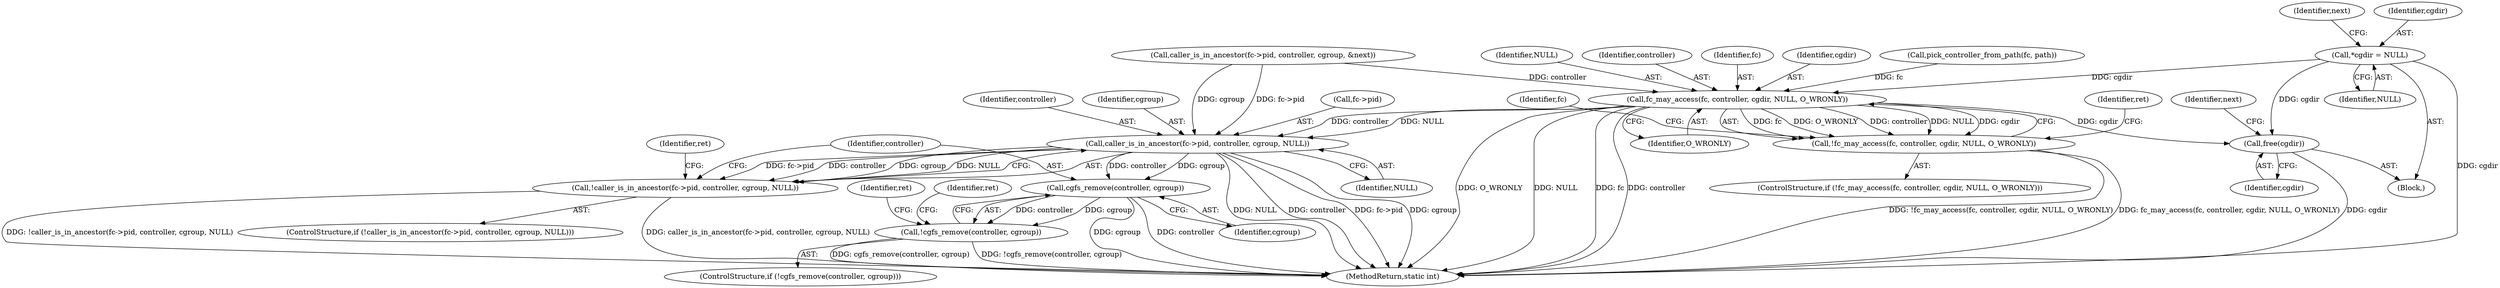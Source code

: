 digraph "0_lxcfs_a8b6c3e0537e90fba3c55910fd1b7229d54a60a7_4@pointer" {
"1000112" [label="(Call,*cgdir = NULL)"];
"1000196" [label="(Call,fc_may_access(fc, controller, cgdir, NULL, O_WRONLY))"];
"1000195" [label="(Call,!fc_may_access(fc, controller, cgdir, NULL, O_WRONLY))"];
"1000210" [label="(Call,caller_is_in_ancestor(fc->pid, controller, cgroup, NULL))"];
"1000209" [label="(Call,!caller_is_in_ancestor(fc->pid, controller, cgroup, NULL))"];
"1000225" [label="(Call,cgfs_remove(controller, cgroup))"];
"1000224" [label="(Call,!cgfs_remove(controller, cgroup))"];
"1000238" [label="(Call,free(cgdir))"];
"1000244" [label="(MethodReturn,static int)"];
"1000226" [label="(Identifier,controller)"];
"1000195" [label="(Call,!fc_may_access(fc, controller, cgdir, NULL, O_WRONLY))"];
"1000200" [label="(Identifier,NULL)"];
"1000235" [label="(Identifier,ret)"];
"1000227" [label="(Identifier,cgroup)"];
"1000118" [label="(Identifier,next)"];
"1000223" [label="(ControlStructure,if (!cgfs_remove(controller, cgroup)))"];
"1000113" [label="(Identifier,cgdir)"];
"1000216" [label="(Identifier,NULL)"];
"1000219" [label="(Identifier,ret)"];
"1000239" [label="(Identifier,cgdir)"];
"1000209" [label="(Call,!caller_is_in_ancestor(fc->pid, controller, cgroup, NULL))"];
"1000112" [label="(Call,*cgdir = NULL)"];
"1000198" [label="(Identifier,controller)"];
"1000230" [label="(Identifier,ret)"];
"1000197" [label="(Identifier,fc)"];
"1000211" [label="(Call,fc->pid)"];
"1000238" [label="(Call,free(cgdir))"];
"1000196" [label="(Call,fc_may_access(fc, controller, cgdir, NULL, O_WRONLY))"];
"1000199" [label="(Identifier,cgdir)"];
"1000102" [label="(Block,)"];
"1000201" [label="(Identifier,O_WRONLY)"];
"1000225" [label="(Call,cgfs_remove(controller, cgroup))"];
"1000241" [label="(Identifier,next)"];
"1000212" [label="(Identifier,fc)"];
"1000214" [label="(Identifier,controller)"];
"1000204" [label="(Identifier,ret)"];
"1000114" [label="(Identifier,NULL)"];
"1000224" [label="(Call,!cgfs_remove(controller, cgroup))"];
"1000130" [label="(Call,pick_controller_from_path(fc, path))"];
"1000166" [label="(Call,caller_is_in_ancestor(fc->pid, controller, cgroup, &next))"];
"1000208" [label="(ControlStructure,if (!caller_is_in_ancestor(fc->pid, controller, cgroup, NULL)))"];
"1000194" [label="(ControlStructure,if (!fc_may_access(fc, controller, cgdir, NULL, O_WRONLY)))"];
"1000210" [label="(Call,caller_is_in_ancestor(fc->pid, controller, cgroup, NULL))"];
"1000215" [label="(Identifier,cgroup)"];
"1000112" -> "1000102"  [label="AST: "];
"1000112" -> "1000114"  [label="CFG: "];
"1000113" -> "1000112"  [label="AST: "];
"1000114" -> "1000112"  [label="AST: "];
"1000118" -> "1000112"  [label="CFG: "];
"1000112" -> "1000244"  [label="DDG: cgdir"];
"1000112" -> "1000196"  [label="DDG: cgdir"];
"1000112" -> "1000238"  [label="DDG: cgdir"];
"1000196" -> "1000195"  [label="AST: "];
"1000196" -> "1000201"  [label="CFG: "];
"1000197" -> "1000196"  [label="AST: "];
"1000198" -> "1000196"  [label="AST: "];
"1000199" -> "1000196"  [label="AST: "];
"1000200" -> "1000196"  [label="AST: "];
"1000201" -> "1000196"  [label="AST: "];
"1000195" -> "1000196"  [label="CFG: "];
"1000196" -> "1000244"  [label="DDG: O_WRONLY"];
"1000196" -> "1000244"  [label="DDG: NULL"];
"1000196" -> "1000244"  [label="DDG: fc"];
"1000196" -> "1000244"  [label="DDG: controller"];
"1000196" -> "1000195"  [label="DDG: fc"];
"1000196" -> "1000195"  [label="DDG: O_WRONLY"];
"1000196" -> "1000195"  [label="DDG: controller"];
"1000196" -> "1000195"  [label="DDG: NULL"];
"1000196" -> "1000195"  [label="DDG: cgdir"];
"1000130" -> "1000196"  [label="DDG: fc"];
"1000166" -> "1000196"  [label="DDG: controller"];
"1000196" -> "1000210"  [label="DDG: controller"];
"1000196" -> "1000210"  [label="DDG: NULL"];
"1000196" -> "1000238"  [label="DDG: cgdir"];
"1000195" -> "1000194"  [label="AST: "];
"1000204" -> "1000195"  [label="CFG: "];
"1000212" -> "1000195"  [label="CFG: "];
"1000195" -> "1000244"  [label="DDG: !fc_may_access(fc, controller, cgdir, NULL, O_WRONLY)"];
"1000195" -> "1000244"  [label="DDG: fc_may_access(fc, controller, cgdir, NULL, O_WRONLY)"];
"1000210" -> "1000209"  [label="AST: "];
"1000210" -> "1000216"  [label="CFG: "];
"1000211" -> "1000210"  [label="AST: "];
"1000214" -> "1000210"  [label="AST: "];
"1000215" -> "1000210"  [label="AST: "];
"1000216" -> "1000210"  [label="AST: "];
"1000209" -> "1000210"  [label="CFG: "];
"1000210" -> "1000244"  [label="DDG: NULL"];
"1000210" -> "1000244"  [label="DDG: controller"];
"1000210" -> "1000244"  [label="DDG: fc->pid"];
"1000210" -> "1000244"  [label="DDG: cgroup"];
"1000210" -> "1000209"  [label="DDG: fc->pid"];
"1000210" -> "1000209"  [label="DDG: controller"];
"1000210" -> "1000209"  [label="DDG: cgroup"];
"1000210" -> "1000209"  [label="DDG: NULL"];
"1000166" -> "1000210"  [label="DDG: fc->pid"];
"1000166" -> "1000210"  [label="DDG: cgroup"];
"1000210" -> "1000225"  [label="DDG: controller"];
"1000210" -> "1000225"  [label="DDG: cgroup"];
"1000209" -> "1000208"  [label="AST: "];
"1000219" -> "1000209"  [label="CFG: "];
"1000226" -> "1000209"  [label="CFG: "];
"1000209" -> "1000244"  [label="DDG: !caller_is_in_ancestor(fc->pid, controller, cgroup, NULL)"];
"1000209" -> "1000244"  [label="DDG: caller_is_in_ancestor(fc->pid, controller, cgroup, NULL)"];
"1000225" -> "1000224"  [label="AST: "];
"1000225" -> "1000227"  [label="CFG: "];
"1000226" -> "1000225"  [label="AST: "];
"1000227" -> "1000225"  [label="AST: "];
"1000224" -> "1000225"  [label="CFG: "];
"1000225" -> "1000244"  [label="DDG: cgroup"];
"1000225" -> "1000244"  [label="DDG: controller"];
"1000225" -> "1000224"  [label="DDG: controller"];
"1000225" -> "1000224"  [label="DDG: cgroup"];
"1000224" -> "1000223"  [label="AST: "];
"1000230" -> "1000224"  [label="CFG: "];
"1000235" -> "1000224"  [label="CFG: "];
"1000224" -> "1000244"  [label="DDG: cgfs_remove(controller, cgroup)"];
"1000224" -> "1000244"  [label="DDG: !cgfs_remove(controller, cgroup)"];
"1000238" -> "1000102"  [label="AST: "];
"1000238" -> "1000239"  [label="CFG: "];
"1000239" -> "1000238"  [label="AST: "];
"1000241" -> "1000238"  [label="CFG: "];
"1000238" -> "1000244"  [label="DDG: cgdir"];
}
